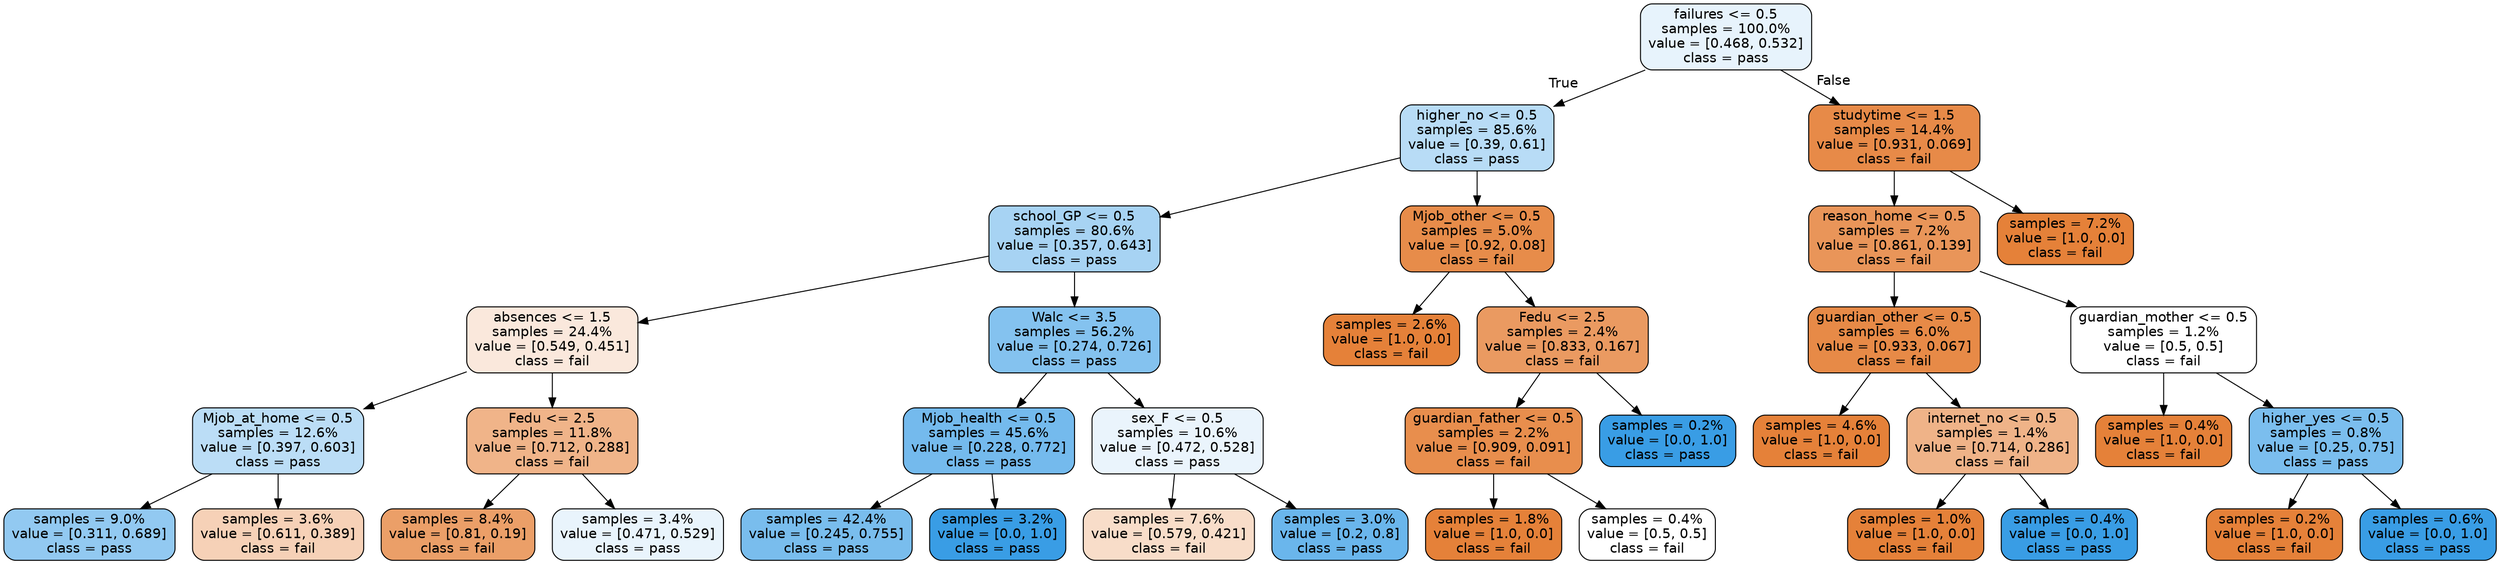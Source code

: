 digraph Tree {
node [shape=box, style="filled, rounded", color="black", fontname=helvetica] ;
edge [fontname=helvetica] ;
0 [label="failures <= 0.5\nsamples = 100.0%\nvalue = [0.468, 0.532]\nclass = pass", fillcolor="#e7f3fc"] ;
1 [label="higher_no <= 0.5\nsamples = 85.6%\nvalue = [0.39, 0.61]\nclass = pass", fillcolor="#b8dcf6"] ;
0 -> 1 [labeldistance=2.5, labelangle=45, headlabel="True"] ;
2 [label="school_GP <= 0.5\nsamples = 80.6%\nvalue = [0.357, 0.643]\nclass = pass", fillcolor="#a7d3f3"] ;
1 -> 2 ;
3 [label="absences <= 1.5\nsamples = 24.4%\nvalue = [0.549, 0.451]\nclass = fail", fillcolor="#fae8dc"] ;
2 -> 3 ;
4 [label="Mjob_at_home <= 0.5\nsamples = 12.6%\nvalue = [0.397, 0.603]\nclass = pass", fillcolor="#bbddf6"] ;
3 -> 4 ;
5 [label="samples = 9.0%\nvalue = [0.311, 0.689]\nclass = pass", fillcolor="#92c9f1"] ;
4 -> 5 ;
6 [label="samples = 3.6%\nvalue = [0.611, 0.389]\nclass = fail", fillcolor="#f6d1b7"] ;
4 -> 6 ;
7 [label="Fedu <= 2.5\nsamples = 11.8%\nvalue = [0.712, 0.288]\nclass = fail", fillcolor="#f0b489"] ;
3 -> 7 ;
8 [label="samples = 8.4%\nvalue = [0.81, 0.19]\nclass = fail", fillcolor="#eb9f68"] ;
7 -> 8 ;
9 [label="samples = 3.4%\nvalue = [0.471, 0.529]\nclass = pass", fillcolor="#e9f4fc"] ;
7 -> 9 ;
10 [label="Walc <= 3.5\nsamples = 56.2%\nvalue = [0.274, 0.726]\nclass = pass", fillcolor="#84c2ef"] ;
2 -> 10 ;
11 [label="Mjob_health <= 0.5\nsamples = 45.6%\nvalue = [0.228, 0.772]\nclass = pass", fillcolor="#74baed"] ;
10 -> 11 ;
12 [label="samples = 42.4%\nvalue = [0.245, 0.755]\nclass = pass", fillcolor="#79bded"] ;
11 -> 12 ;
13 [label="samples = 3.2%\nvalue = [0.0, 1.0]\nclass = pass", fillcolor="#399de5"] ;
11 -> 13 ;
14 [label="sex_F <= 0.5\nsamples = 10.6%\nvalue = [0.472, 0.528]\nclass = pass", fillcolor="#eaf4fc"] ;
10 -> 14 ;
15 [label="samples = 7.6%\nvalue = [0.579, 0.421]\nclass = fail", fillcolor="#f8ddc9"] ;
14 -> 15 ;
16 [label="samples = 3.0%\nvalue = [0.2, 0.8]\nclass = pass", fillcolor="#6ab6ec"] ;
14 -> 16 ;
17 [label="Mjob_other <= 0.5\nsamples = 5.0%\nvalue = [0.92, 0.08]\nclass = fail", fillcolor="#e78c4a"] ;
1 -> 17 ;
18 [label="samples = 2.6%\nvalue = [1.0, 0.0]\nclass = fail", fillcolor="#e58139"] ;
17 -> 18 ;
19 [label="Fedu <= 2.5\nsamples = 2.4%\nvalue = [0.833, 0.167]\nclass = fail", fillcolor="#ea9a61"] ;
17 -> 19 ;
20 [label="guardian_father <= 0.5\nsamples = 2.2%\nvalue = [0.909, 0.091]\nclass = fail", fillcolor="#e88e4d"] ;
19 -> 20 ;
21 [label="samples = 1.8%\nvalue = [1.0, 0.0]\nclass = fail", fillcolor="#e58139"] ;
20 -> 21 ;
22 [label="samples = 0.4%\nvalue = [0.5, 0.5]\nclass = fail", fillcolor="#ffffff"] ;
20 -> 22 ;
23 [label="samples = 0.2%\nvalue = [0.0, 1.0]\nclass = pass", fillcolor="#399de5"] ;
19 -> 23 ;
24 [label="studytime <= 1.5\nsamples = 14.4%\nvalue = [0.931, 0.069]\nclass = fail", fillcolor="#e78a48"] ;
0 -> 24 [labeldistance=2.5, labelangle=-45, headlabel="False"] ;
25 [label="reason_home <= 0.5\nsamples = 7.2%\nvalue = [0.861, 0.139]\nclass = fail", fillcolor="#e99559"] ;
24 -> 25 ;
26 [label="guardian_other <= 0.5\nsamples = 6.0%\nvalue = [0.933, 0.067]\nclass = fail", fillcolor="#e78a47"] ;
25 -> 26 ;
27 [label="samples = 4.6%\nvalue = [1.0, 0.0]\nclass = fail", fillcolor="#e58139"] ;
26 -> 27 ;
28 [label="internet_no <= 0.5\nsamples = 1.4%\nvalue = [0.714, 0.286]\nclass = fail", fillcolor="#efb388"] ;
26 -> 28 ;
29 [label="samples = 1.0%\nvalue = [1.0, 0.0]\nclass = fail", fillcolor="#e58139"] ;
28 -> 29 ;
30 [label="samples = 0.4%\nvalue = [0.0, 1.0]\nclass = pass", fillcolor="#399de5"] ;
28 -> 30 ;
31 [label="guardian_mother <= 0.5\nsamples = 1.2%\nvalue = [0.5, 0.5]\nclass = fail", fillcolor="#ffffff"] ;
25 -> 31 ;
32 [label="samples = 0.4%\nvalue = [1.0, 0.0]\nclass = fail", fillcolor="#e58139"] ;
31 -> 32 ;
33 [label="higher_yes <= 0.5\nsamples = 0.8%\nvalue = [0.25, 0.75]\nclass = pass", fillcolor="#7bbeee"] ;
31 -> 33 ;
34 [label="samples = 0.2%\nvalue = [1.0, 0.0]\nclass = fail", fillcolor="#e58139"] ;
33 -> 34 ;
35 [label="samples = 0.6%\nvalue = [0.0, 1.0]\nclass = pass", fillcolor="#399de5"] ;
33 -> 35 ;
36 [label="samples = 7.2%\nvalue = [1.0, 0.0]\nclass = fail", fillcolor="#e58139"] ;
24 -> 36 ;
}